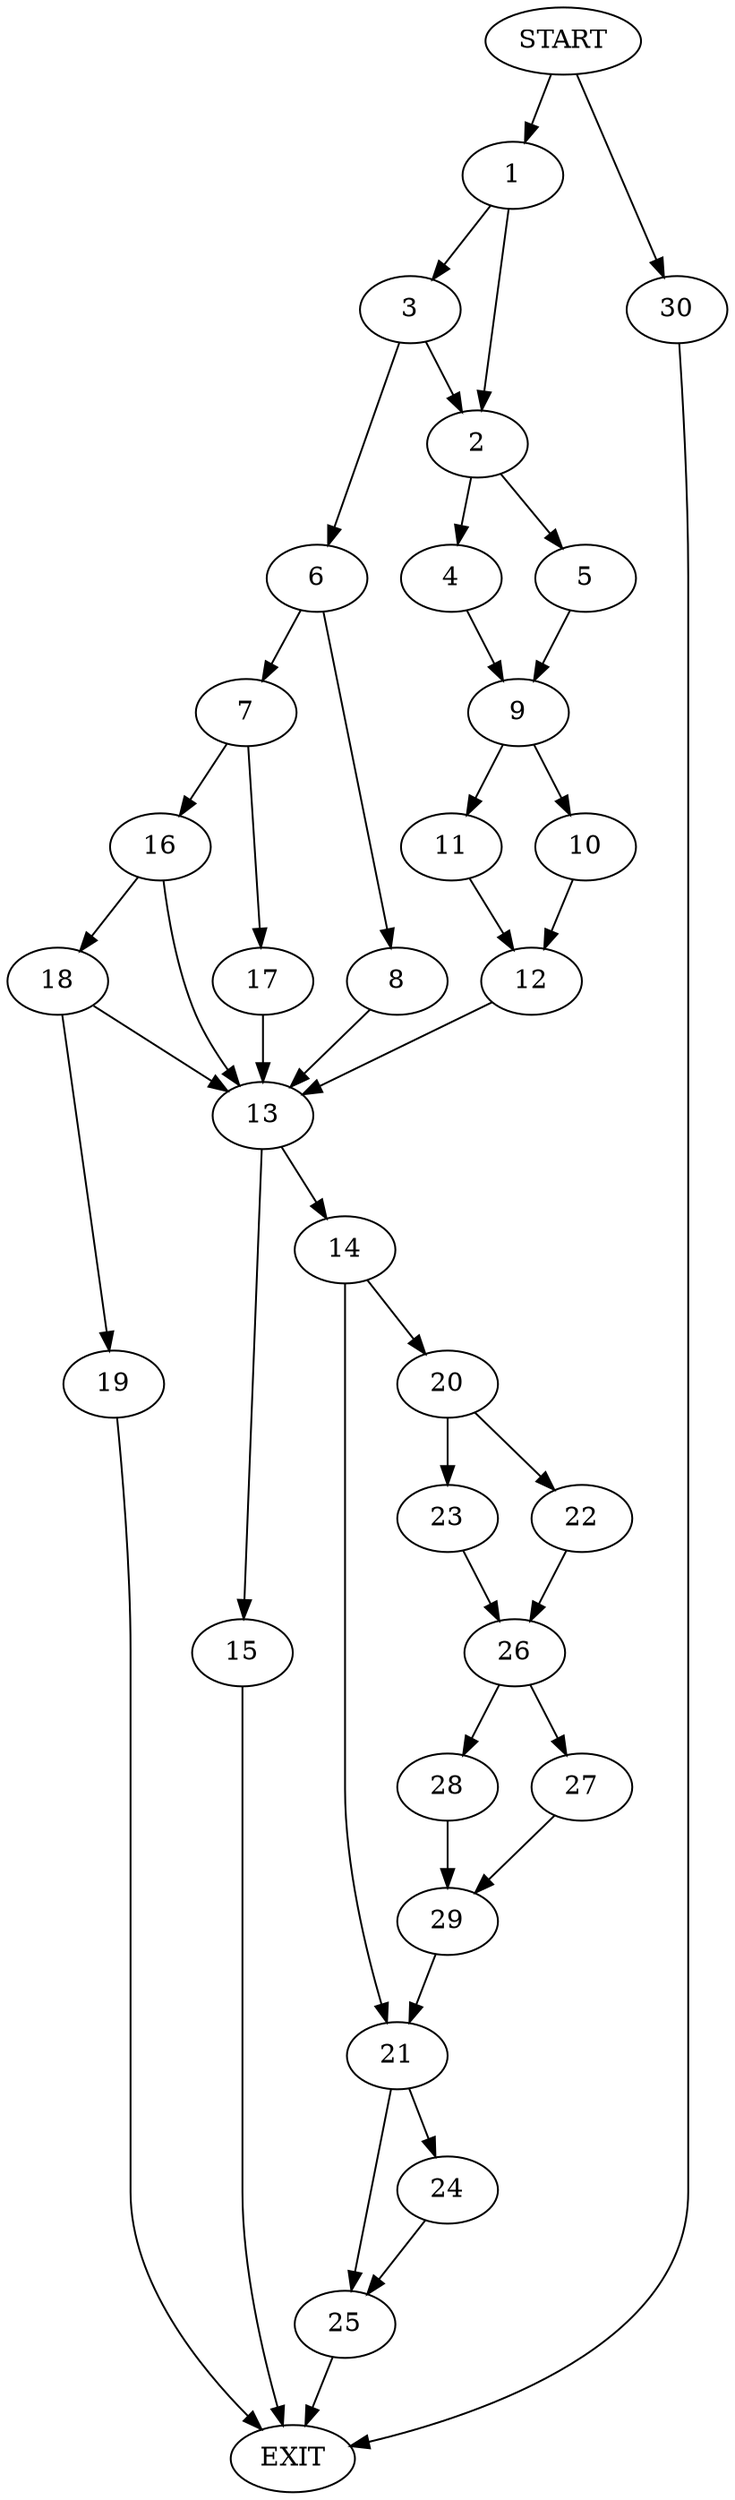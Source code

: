 digraph {
0 [label="START"]
31 [label="EXIT"]
0 -> 1
1 -> 2
1 -> 3
2 -> 4
2 -> 5
3 -> 2
3 -> 6
6 -> 7
6 -> 8
5 -> 9
4 -> 9
9 -> 10
9 -> 11
10 -> 12
11 -> 12
12 -> 13
13 -> 14
13 -> 15
7 -> 16
7 -> 17
8 -> 13
16 -> 13
16 -> 18
17 -> 13
18 -> 13
18 -> 19
19 -> 31
14 -> 20
14 -> 21
15 -> 31
20 -> 22
20 -> 23
21 -> 24
21 -> 25
22 -> 26
23 -> 26
26 -> 27
26 -> 28
27 -> 29
28 -> 29
29 -> 21
25 -> 31
24 -> 25
0 -> 30
30 -> 31
}
